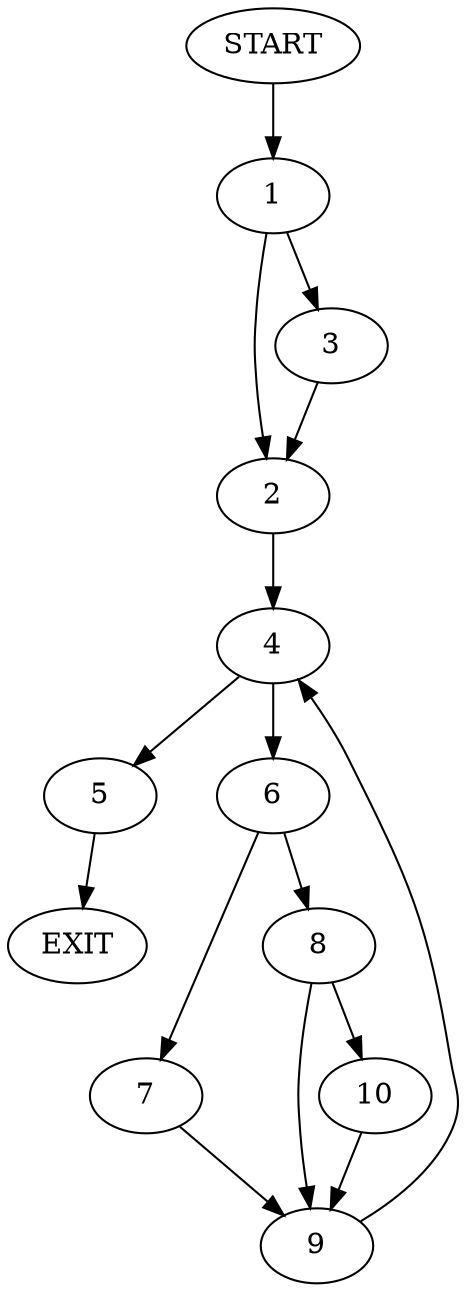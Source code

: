 digraph {
0 [label="START"]
11 [label="EXIT"]
0 -> 1
1 -> 2
1 -> 3
3 -> 2
2 -> 4
4 -> 5
4 -> 6
5 -> 11
6 -> 7
6 -> 8
8 -> 9
8 -> 10
7 -> 9
9 -> 4
10 -> 9
}
